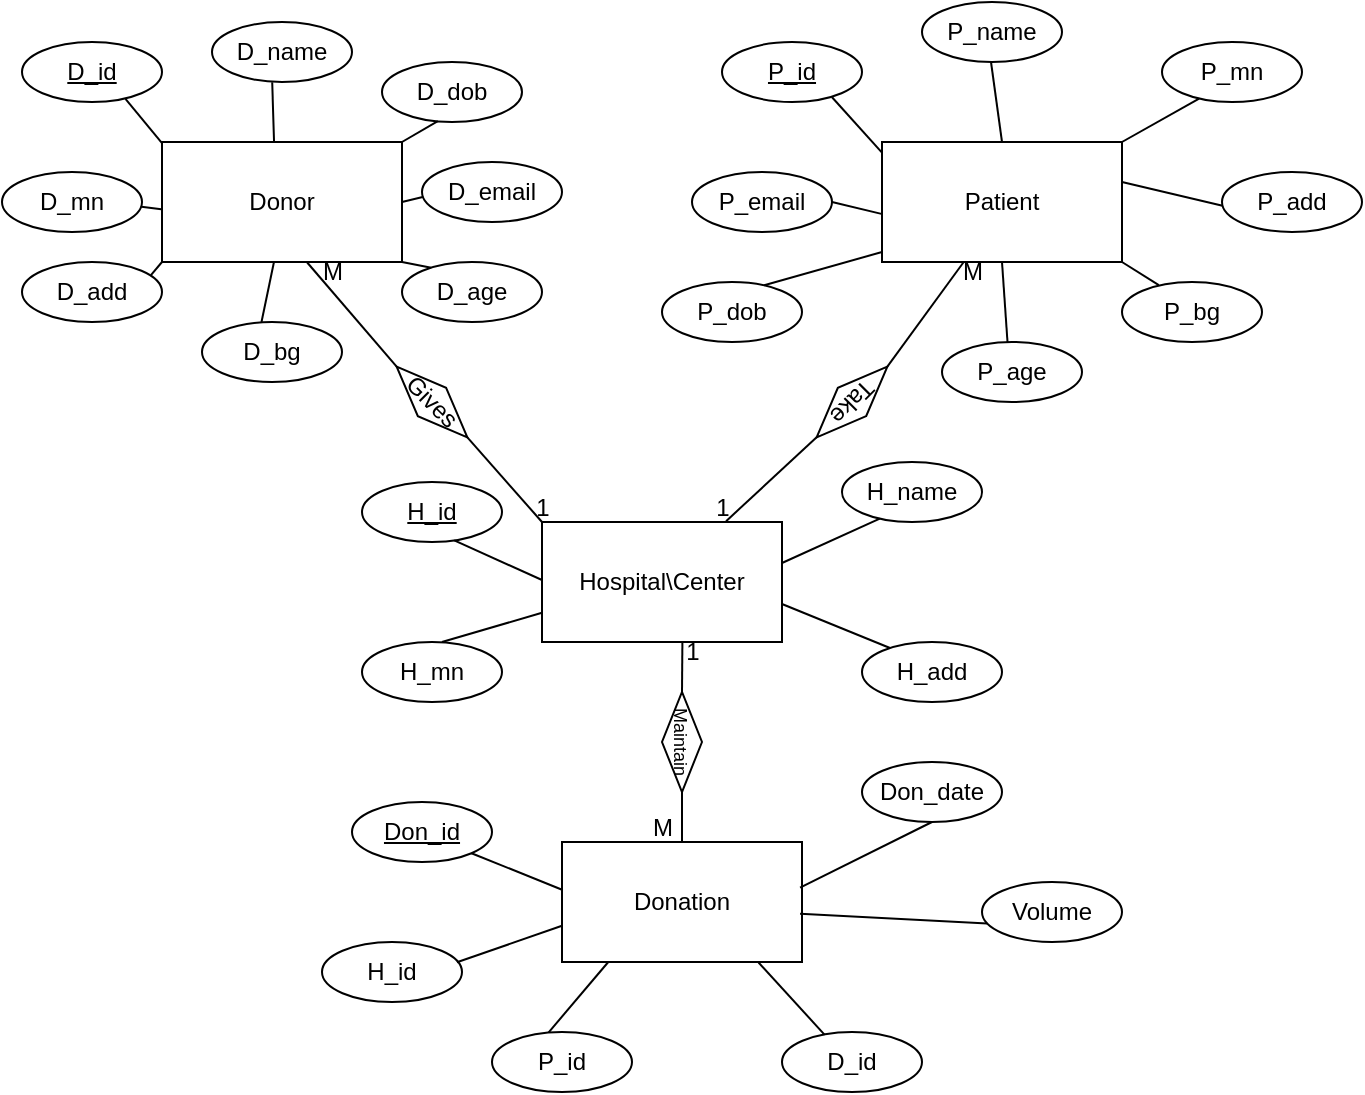 <mxfile version="27.0.6">
  <diagram name="Page-1" id="oRd3Rz7GH37iG-4uzvGG">
    <mxGraphModel grid="1" page="1" gridSize="10" guides="1" tooltips="1" connect="1" arrows="1" fold="1" pageScale="1" pageWidth="850" pageHeight="1100" math="0" shadow="0">
      <root>
        <mxCell id="0" />
        <mxCell id="1" parent="0" />
        <mxCell id="1LIkeDpxG71c-wW24D8o-1" value="Donor" style="rounded=0;whiteSpace=wrap;html=1;" vertex="1" parent="1">
          <mxGeometry x="120" y="90" width="120" height="60" as="geometry" />
        </mxCell>
        <mxCell id="1LIkeDpxG71c-wW24D8o-2" value="Donation" style="rounded=0;whiteSpace=wrap;html=1;" vertex="1" parent="1">
          <mxGeometry x="320" y="440" width="120" height="60" as="geometry" />
        </mxCell>
        <mxCell id="1LIkeDpxG71c-wW24D8o-3" value="Hospital\Center" style="rounded=0;whiteSpace=wrap;html=1;" vertex="1" parent="1">
          <mxGeometry x="310" y="280" width="120" height="60" as="geometry" />
        </mxCell>
        <mxCell id="1LIkeDpxG71c-wW24D8o-4" value="Patient" style="rounded=0;whiteSpace=wrap;html=1;" vertex="1" parent="1">
          <mxGeometry x="480" y="90" width="120" height="60" as="geometry" />
        </mxCell>
        <mxCell id="1LIkeDpxG71c-wW24D8o-6" value="D_id" style="ellipse;whiteSpace=wrap;html=1;fontStyle=4" vertex="1" parent="1">
          <mxGeometry x="50" y="40" width="70" height="30" as="geometry" />
        </mxCell>
        <mxCell id="1LIkeDpxG71c-wW24D8o-7" value="D_name" style="ellipse;whiteSpace=wrap;html=1;" vertex="1" parent="1">
          <mxGeometry x="145" y="30" width="70" height="30" as="geometry" />
        </mxCell>
        <mxCell id="1LIkeDpxG71c-wW24D8o-8" value="D_dob" style="ellipse;whiteSpace=wrap;html=1;" vertex="1" parent="1">
          <mxGeometry x="230" y="50" width="70" height="30" as="geometry" />
        </mxCell>
        <mxCell id="1LIkeDpxG71c-wW24D8o-9" value="D_mn" style="ellipse;whiteSpace=wrap;html=1;" vertex="1" parent="1">
          <mxGeometry x="40" y="105" width="70" height="30" as="geometry" />
        </mxCell>
        <mxCell id="1LIkeDpxG71c-wW24D8o-10" value="D_email" style="ellipse;whiteSpace=wrap;html=1;" vertex="1" parent="1">
          <mxGeometry x="250" y="100" width="70" height="30" as="geometry" />
        </mxCell>
        <mxCell id="1LIkeDpxG71c-wW24D8o-11" value="D_age" style="ellipse;whiteSpace=wrap;html=1;" vertex="1" parent="1">
          <mxGeometry x="240" y="150" width="70" height="30" as="geometry" />
        </mxCell>
        <mxCell id="1LIkeDpxG71c-wW24D8o-12" value="D_bg" style="ellipse;whiteSpace=wrap;html=1;" vertex="1" parent="1">
          <mxGeometry x="140" y="180" width="70" height="30" as="geometry" />
        </mxCell>
        <mxCell id="1LIkeDpxG71c-wW24D8o-13" value="D_add" style="ellipse;whiteSpace=wrap;html=1;" vertex="1" parent="1">
          <mxGeometry x="50" y="150" width="70" height="30" as="geometry" />
        </mxCell>
        <mxCell id="1LIkeDpxG71c-wW24D8o-14" value="&lt;u&gt;P_id&lt;/u&gt;" style="ellipse;whiteSpace=wrap;html=1;" vertex="1" parent="1">
          <mxGeometry x="400" y="40" width="70" height="30" as="geometry" />
        </mxCell>
        <mxCell id="1LIkeDpxG71c-wW24D8o-15" value="P_name" style="ellipse;whiteSpace=wrap;html=1;" vertex="1" parent="1">
          <mxGeometry x="500" y="20" width="70" height="30" as="geometry" />
        </mxCell>
        <mxCell id="1LIkeDpxG71c-wW24D8o-16" value="P_mn" style="ellipse;whiteSpace=wrap;html=1;" vertex="1" parent="1">
          <mxGeometry x="620" y="40" width="70" height="30" as="geometry" />
        </mxCell>
        <mxCell id="1LIkeDpxG71c-wW24D8o-17" value="P_bg" style="ellipse;whiteSpace=wrap;html=1;" vertex="1" parent="1">
          <mxGeometry x="600" y="160" width="70" height="30" as="geometry" />
        </mxCell>
        <mxCell id="1LIkeDpxG71c-wW24D8o-18" value="P_age" style="ellipse;whiteSpace=wrap;html=1;" vertex="1" parent="1">
          <mxGeometry x="510" y="190" width="70" height="30" as="geometry" />
        </mxCell>
        <mxCell id="1LIkeDpxG71c-wW24D8o-19" value="P_dob" style="ellipse;whiteSpace=wrap;html=1;" vertex="1" parent="1">
          <mxGeometry x="370" y="160" width="70" height="30" as="geometry" />
        </mxCell>
        <mxCell id="1LIkeDpxG71c-wW24D8o-20" value="P_email" style="ellipse;whiteSpace=wrap;html=1;" vertex="1" parent="1">
          <mxGeometry x="385" y="105" width="70" height="30" as="geometry" />
        </mxCell>
        <mxCell id="1LIkeDpxG71c-wW24D8o-21" value="P_add" style="ellipse;whiteSpace=wrap;html=1;" vertex="1" parent="1">
          <mxGeometry x="650" y="105" width="70" height="30" as="geometry" />
        </mxCell>
        <mxCell id="1LIkeDpxG71c-wW24D8o-22" value="H_name" style="ellipse;whiteSpace=wrap;html=1;" vertex="1" parent="1">
          <mxGeometry x="460" y="250" width="70" height="30" as="geometry" />
        </mxCell>
        <mxCell id="1LIkeDpxG71c-wW24D8o-23" value="H_mn" style="ellipse;whiteSpace=wrap;html=1;" vertex="1" parent="1">
          <mxGeometry x="220" y="340" width="70" height="30" as="geometry" />
        </mxCell>
        <mxCell id="1LIkeDpxG71c-wW24D8o-24" value="&lt;u&gt;H_id&lt;/u&gt;" style="ellipse;whiteSpace=wrap;html=1;" vertex="1" parent="1">
          <mxGeometry x="220" y="260" width="70" height="30" as="geometry" />
        </mxCell>
        <mxCell id="1LIkeDpxG71c-wW24D8o-25" value="H_add" style="ellipse;whiteSpace=wrap;html=1;" vertex="1" parent="1">
          <mxGeometry x="470" y="340" width="70" height="30" as="geometry" />
        </mxCell>
        <mxCell id="1LIkeDpxG71c-wW24D8o-26" value="Don_date" style="ellipse;whiteSpace=wrap;html=1;" vertex="1" parent="1">
          <mxGeometry x="470" y="400" width="70" height="30" as="geometry" />
        </mxCell>
        <mxCell id="1LIkeDpxG71c-wW24D8o-27" value="Volume" style="ellipse;whiteSpace=wrap;html=1;" vertex="1" parent="1">
          <mxGeometry x="530" y="460" width="70" height="30" as="geometry" />
        </mxCell>
        <mxCell id="1LIkeDpxG71c-wW24D8o-28" value="&lt;u&gt;Don_id&lt;/u&gt;" style="ellipse;whiteSpace=wrap;html=1;" vertex="1" parent="1">
          <mxGeometry x="215" y="420" width="70" height="30" as="geometry" />
        </mxCell>
        <mxCell id="1LIkeDpxG71c-wW24D8o-29" value="H_id" style="ellipse;whiteSpace=wrap;html=1;" vertex="1" parent="1">
          <mxGeometry x="200" y="490" width="70" height="30" as="geometry" />
        </mxCell>
        <mxCell id="1LIkeDpxG71c-wW24D8o-30" value="D_id" style="ellipse;whiteSpace=wrap;html=1;" vertex="1" parent="1">
          <mxGeometry x="430" y="535" width="70" height="30" as="geometry" />
        </mxCell>
        <mxCell id="1LIkeDpxG71c-wW24D8o-31" value="P_id" style="ellipse;whiteSpace=wrap;html=1;" vertex="1" parent="1">
          <mxGeometry x="285" y="535" width="70" height="30" as="geometry" />
        </mxCell>
        <mxCell id="1LIkeDpxG71c-wW24D8o-32" value="" style="endArrow=none;html=1;rounded=0;entryX=0.5;entryY=1;entryDx=0;entryDy=0;exitX=0.992;exitY=0.38;exitDx=0;exitDy=0;exitPerimeter=0;" edge="1" parent="1" source="1LIkeDpxG71c-wW24D8o-2" target="1LIkeDpxG71c-wW24D8o-26">
          <mxGeometry width="50" height="50" relative="1" as="geometry">
            <mxPoint x="440" y="470" as="sourcePoint" />
            <mxPoint x="490" y="420" as="targetPoint" />
          </mxGeometry>
        </mxCell>
        <mxCell id="1LIkeDpxG71c-wW24D8o-33" value="" style="endArrow=none;html=1;rounded=0;exitX=1;exitY=1;exitDx=0;exitDy=0;entryX=0.003;entryY=0.4;entryDx=0;entryDy=0;entryPerimeter=0;" edge="1" parent="1" source="1LIkeDpxG71c-wW24D8o-28" target="1LIkeDpxG71c-wW24D8o-2">
          <mxGeometry width="50" height="50" relative="1" as="geometry">
            <mxPoint x="280" y="490" as="sourcePoint" />
            <mxPoint x="319" y="463" as="targetPoint" />
          </mxGeometry>
        </mxCell>
        <mxCell id="1LIkeDpxG71c-wW24D8o-34" value="" style="endArrow=none;html=1;rounded=0;entryX=0;entryY=0.698;entryDx=0;entryDy=0;entryPerimeter=0;exitX=0.964;exitY=0.338;exitDx=0;exitDy=0;exitPerimeter=0;" edge="1" parent="1" source="1LIkeDpxG71c-wW24D8o-29" target="1LIkeDpxG71c-wW24D8o-2">
          <mxGeometry width="50" height="50" relative="1" as="geometry">
            <mxPoint x="270" y="501" as="sourcePoint" />
            <mxPoint x="314" y="517" as="targetPoint" />
          </mxGeometry>
        </mxCell>
        <mxCell id="1LIkeDpxG71c-wW24D8o-35" value="" style="endArrow=none;html=1;rounded=0;exitX=0.192;exitY=1.002;exitDx=0;exitDy=0;exitPerimeter=0;entryX=0.405;entryY=0.005;entryDx=0;entryDy=0;entryPerimeter=0;" edge="1" parent="1" source="1LIkeDpxG71c-wW24D8o-2" target="1LIkeDpxG71c-wW24D8o-31">
          <mxGeometry width="50" height="50" relative="1" as="geometry">
            <mxPoint x="296" y="518" as="sourcePoint" />
            <mxPoint x="330" y="530" as="targetPoint" />
          </mxGeometry>
        </mxCell>
        <mxCell id="1LIkeDpxG71c-wW24D8o-36" value="" style="endArrow=none;html=1;rounded=0;exitX=0.819;exitY=1.004;exitDx=0;exitDy=0;exitPerimeter=0;entryX=0.305;entryY=0.047;entryDx=0;entryDy=0;entryPerimeter=0;" edge="1" parent="1" source="1LIkeDpxG71c-wW24D8o-2" target="1LIkeDpxG71c-wW24D8o-30">
          <mxGeometry width="50" height="50" relative="1" as="geometry">
            <mxPoint x="403" y="520" as="sourcePoint" />
            <mxPoint x="447" y="537" as="targetPoint" />
          </mxGeometry>
        </mxCell>
        <mxCell id="1LIkeDpxG71c-wW24D8o-37" value="" style="endArrow=none;html=1;rounded=0;exitX=0.992;exitY=0.597;exitDx=0;exitDy=0;entryX=0.038;entryY=0.69;entryDx=0;entryDy=0;entryPerimeter=0;exitPerimeter=0;" edge="1" parent="1" source="1LIkeDpxG71c-wW24D8o-2" target="1LIkeDpxG71c-wW24D8o-27">
          <mxGeometry width="50" height="50" relative="1" as="geometry">
            <mxPoint x="436" y="473" as="sourcePoint" />
            <mxPoint x="480" y="490" as="targetPoint" />
          </mxGeometry>
        </mxCell>
        <mxCell id="1LIkeDpxG71c-wW24D8o-38" value="" style="endArrow=none;html=1;rounded=0;exitX=0.659;exitY=0.972;exitDx=0;exitDy=0;entryX=0.003;entryY=0.4;entryDx=0;entryDy=0;entryPerimeter=0;exitPerimeter=0;" edge="1" parent="1" source="1LIkeDpxG71c-wW24D8o-24">
          <mxGeometry width="50" height="50" relative="1" as="geometry">
            <mxPoint x="265" y="290" as="sourcePoint" />
            <mxPoint x="310" y="309" as="targetPoint" />
          </mxGeometry>
        </mxCell>
        <mxCell id="1LIkeDpxG71c-wW24D8o-39" value="" style="endArrow=none;html=1;rounded=0;exitX=1;exitY=1;exitDx=0;exitDy=0;entryX=0.27;entryY=0.943;entryDx=0;entryDy=0;entryPerimeter=0;" edge="1" parent="1" target="1LIkeDpxG71c-wW24D8o-22">
          <mxGeometry width="50" height="50" relative="1" as="geometry">
            <mxPoint x="430" y="300.5" as="sourcePoint" />
            <mxPoint x="475" y="319.5" as="targetPoint" />
          </mxGeometry>
        </mxCell>
        <mxCell id="1LIkeDpxG71c-wW24D8o-40" value="" style="endArrow=none;html=1;rounded=0;exitX=1;exitY=1;exitDx=0;exitDy=0;entryX=0.2;entryY=0.1;entryDx=0;entryDy=0;entryPerimeter=0;" edge="1" parent="1" target="1LIkeDpxG71c-wW24D8o-25">
          <mxGeometry width="50" height="50" relative="1" as="geometry">
            <mxPoint x="430" y="321" as="sourcePoint" />
            <mxPoint x="475" y="340" as="targetPoint" />
          </mxGeometry>
        </mxCell>
        <mxCell id="1LIkeDpxG71c-wW24D8o-41" value="" style="endArrow=none;html=1;rounded=0;exitX=0.571;exitY=0;exitDx=0;exitDy=0;entryX=-0.025;entryY=0.756;entryDx=0;entryDy=0;entryPerimeter=0;exitPerimeter=0;" edge="1" parent="1" source="1LIkeDpxG71c-wW24D8o-23">
          <mxGeometry width="50" height="50" relative="1" as="geometry">
            <mxPoint x="262.97" y="340" as="sourcePoint" />
            <mxPoint x="310" y="325.36" as="targetPoint" />
          </mxGeometry>
        </mxCell>
        <mxCell id="1LIkeDpxG71c-wW24D8o-42" value="" style="endArrow=none;html=1;rounded=0;exitX=0.43;exitY=1.003;exitDx=0;exitDy=0;entryX=0.467;entryY=0.006;entryDx=0;entryDy=0;entryPerimeter=0;exitPerimeter=0;" edge="1" parent="1" source="1LIkeDpxG71c-wW24D8o-7" target="1LIkeDpxG71c-wW24D8o-1">
          <mxGeometry width="50" height="50" relative="1" as="geometry">
            <mxPoint x="160" y="70" as="sourcePoint" />
            <mxPoint x="204" y="90" as="targetPoint" />
          </mxGeometry>
        </mxCell>
        <mxCell id="1LIkeDpxG71c-wW24D8o-43" value="" style="endArrow=none;html=1;rounded=0;exitX=0.739;exitY=0.948;exitDx=0;exitDy=0;entryX=0;entryY=0.01;entryDx=0;entryDy=0;entryPerimeter=0;exitPerimeter=0;" edge="1" parent="1" source="1LIkeDpxG71c-wW24D8o-6" target="1LIkeDpxG71c-wW24D8o-1">
          <mxGeometry width="50" height="50" relative="1" as="geometry">
            <mxPoint x="100" y="70" as="sourcePoint" />
            <mxPoint x="101" y="99" as="targetPoint" />
          </mxGeometry>
        </mxCell>
        <mxCell id="1LIkeDpxG71c-wW24D8o-44" value="" style="endArrow=none;html=1;rounded=0;exitX=0.399;exitY=0.986;exitDx=0;exitDy=0;entryX=1;entryY=0;entryDx=0;entryDy=0;exitPerimeter=0;" edge="1" parent="1" source="1LIkeDpxG71c-wW24D8o-8" target="1LIkeDpxG71c-wW24D8o-1">
          <mxGeometry width="50" height="50" relative="1" as="geometry">
            <mxPoint x="254.5" y="80" as="sourcePoint" />
            <mxPoint x="255.5" y="109" as="targetPoint" />
          </mxGeometry>
        </mxCell>
        <mxCell id="1LIkeDpxG71c-wW24D8o-45" value="" style="endArrow=none;html=1;rounded=0;exitX=0.996;exitY=0.578;exitDx=0;exitDy=0;entryX=-0.003;entryY=0.561;entryDx=0;entryDy=0;entryPerimeter=0;exitPerimeter=0;" edge="1" parent="1" source="1LIkeDpxG71c-wW24D8o-9" target="1LIkeDpxG71c-wW24D8o-1">
          <mxGeometry width="50" height="50" relative="1" as="geometry">
            <mxPoint x="110" y="106" as="sourcePoint" />
            <mxPoint x="111" y="135" as="targetPoint" />
          </mxGeometry>
        </mxCell>
        <mxCell id="1LIkeDpxG71c-wW24D8o-46" value="" style="endArrow=none;html=1;rounded=0;exitX=1;exitY=0.5;exitDx=0;exitDy=0;entryX=0.005;entryY=0.583;entryDx=0;entryDy=0;entryPerimeter=0;" edge="1" parent="1" source="1LIkeDpxG71c-wW24D8o-1" target="1LIkeDpxG71c-wW24D8o-10">
          <mxGeometry width="50" height="50" relative="1" as="geometry">
            <mxPoint x="249.5" y="106" as="sourcePoint" />
            <mxPoint x="250.5" y="135" as="targetPoint" />
          </mxGeometry>
        </mxCell>
        <mxCell id="1LIkeDpxG71c-wW24D8o-47" value="" style="endArrow=none;html=1;rounded=0;exitX=0.433;exitY=1.033;exitDx=0;exitDy=0;entryX=0.209;entryY=0.097;entryDx=0;entryDy=0;entryPerimeter=0;exitPerimeter=0;" edge="1" parent="1" target="1LIkeDpxG71c-wW24D8o-11">
          <mxGeometry width="50" height="50" relative="1" as="geometry">
            <mxPoint x="240" y="150" as="sourcePoint" />
            <mxPoint x="241" y="179" as="targetPoint" />
          </mxGeometry>
        </mxCell>
        <mxCell id="1LIkeDpxG71c-wW24D8o-48" value="" style="endArrow=none;html=1;rounded=0;exitX=0.433;exitY=1.033;exitDx=0;exitDy=0;entryX=0.921;entryY=0.218;entryDx=0;entryDy=0;entryPerimeter=0;exitPerimeter=0;" edge="1" parent="1" target="1LIkeDpxG71c-wW24D8o-13">
          <mxGeometry width="50" height="50" relative="1" as="geometry">
            <mxPoint x="120" y="150" as="sourcePoint" />
            <mxPoint x="121" y="179" as="targetPoint" />
          </mxGeometry>
        </mxCell>
        <mxCell id="1LIkeDpxG71c-wW24D8o-49" value="" style="endArrow=none;html=1;rounded=0;exitX=0.467;exitY=0.996;exitDx=0;exitDy=0;entryX=0.425;entryY=-0.001;entryDx=0;entryDy=0;entryPerimeter=0;exitPerimeter=0;" edge="1" parent="1" source="1LIkeDpxG71c-wW24D8o-1" target="1LIkeDpxG71c-wW24D8o-12">
          <mxGeometry width="50" height="50" relative="1" as="geometry">
            <mxPoint x="174.5" y="150" as="sourcePoint" />
            <mxPoint x="175.5" y="179" as="targetPoint" />
          </mxGeometry>
        </mxCell>
        <mxCell id="1LIkeDpxG71c-wW24D8o-51" value="" style="endArrow=none;html=1;rounded=0;exitX=0.43;exitY=1.003;exitDx=0;exitDy=0;entryX=0.5;entryY=0;entryDx=0;entryDy=0;exitPerimeter=0;" edge="1" parent="1" target="1LIkeDpxG71c-wW24D8o-4">
          <mxGeometry width="50" height="50" relative="1" as="geometry">
            <mxPoint x="534.5" y="50" as="sourcePoint" />
            <mxPoint x="535.5" y="80" as="targetPoint" />
          </mxGeometry>
        </mxCell>
        <mxCell id="1LIkeDpxG71c-wW24D8o-52" value="" style="endArrow=none;html=1;rounded=0;exitX=0.43;exitY=1.003;exitDx=0;exitDy=0;entryX=0.73;entryY=0.053;entryDx=0;entryDy=0;exitPerimeter=0;entryPerimeter=0;" edge="1" parent="1" target="1LIkeDpxG71c-wW24D8o-19">
          <mxGeometry width="50" height="50" relative="1" as="geometry">
            <mxPoint x="480" y="145" as="sourcePoint" />
            <mxPoint x="485.5" y="185" as="targetPoint" />
          </mxGeometry>
        </mxCell>
        <mxCell id="1LIkeDpxG71c-wW24D8o-53" value="" style="endArrow=none;html=1;rounded=0;exitX=0.265;exitY=0.942;exitDx=0;exitDy=0;exitPerimeter=0;" edge="1" parent="1" source="1LIkeDpxG71c-wW24D8o-16">
          <mxGeometry width="50" height="50" relative="1" as="geometry">
            <mxPoint x="640" y="65" as="sourcePoint" />
            <mxPoint x="600" y="90" as="targetPoint" />
          </mxGeometry>
        </mxCell>
        <mxCell id="1LIkeDpxG71c-wW24D8o-54" value="" style="endArrow=none;html=1;rounded=0;exitX=0.786;exitY=0.921;exitDx=0;exitDy=0;entryX=-0.001;entryY=0.087;entryDx=0;entryDy=0;exitPerimeter=0;entryPerimeter=0;" edge="1" parent="1" source="1LIkeDpxG71c-wW24D8o-14" target="1LIkeDpxG71c-wW24D8o-4">
          <mxGeometry width="50" height="50" relative="1" as="geometry">
            <mxPoint x="452.25" y="70" as="sourcePoint" />
            <mxPoint x="457.75" y="110" as="targetPoint" />
          </mxGeometry>
        </mxCell>
        <mxCell id="1LIkeDpxG71c-wW24D8o-55" value="" style="endArrow=none;html=1;rounded=0;exitX=0.43;exitY=1.003;exitDx=0;exitDy=0;entryX=0.002;entryY=0.601;entryDx=0;entryDy=0;exitPerimeter=0;entryPerimeter=0;" edge="1" parent="1" target="1LIkeDpxG71c-wW24D8o-4">
          <mxGeometry width="50" height="50" relative="1" as="geometry">
            <mxPoint x="455" y="120" as="sourcePoint" />
            <mxPoint x="460.5" y="160" as="targetPoint" />
          </mxGeometry>
        </mxCell>
        <mxCell id="1LIkeDpxG71c-wW24D8o-56" value="" style="endArrow=none;html=1;rounded=0;exitX=0.43;exitY=1.003;exitDx=0;exitDy=0;entryX=0.004;entryY=0.564;entryDx=0;entryDy=0;exitPerimeter=0;entryPerimeter=0;" edge="1" parent="1" target="1LIkeDpxG71c-wW24D8o-21">
          <mxGeometry width="50" height="50" relative="1" as="geometry">
            <mxPoint x="600" y="110" as="sourcePoint" />
            <mxPoint x="605.5" y="150" as="targetPoint" />
          </mxGeometry>
        </mxCell>
        <mxCell id="1LIkeDpxG71c-wW24D8o-57" value="" style="endArrow=none;html=1;rounded=0;exitX=0.5;exitY=1;exitDx=0;exitDy=0;entryX=0.5;entryY=0;entryDx=0;entryDy=0;" edge="1" parent="1" source="1LIkeDpxG71c-wW24D8o-4">
          <mxGeometry width="50" height="50" relative="1" as="geometry">
            <mxPoint x="537.25" y="150" as="sourcePoint" />
            <mxPoint x="542.75" y="190" as="targetPoint" />
          </mxGeometry>
        </mxCell>
        <mxCell id="1LIkeDpxG71c-wW24D8o-58" value="" style="endArrow=none;html=1;rounded=0;exitX=0.43;exitY=1.003;exitDx=0;exitDy=0;entryX=0.263;entryY=0.051;entryDx=0;entryDy=0;exitPerimeter=0;entryPerimeter=0;" edge="1" parent="1" target="1LIkeDpxG71c-wW24D8o-17">
          <mxGeometry width="50" height="50" relative="1" as="geometry">
            <mxPoint x="600" y="150" as="sourcePoint" />
            <mxPoint x="648" y="165" as="targetPoint" />
          </mxGeometry>
        </mxCell>
        <mxCell id="1LIkeDpxG71c-wW24D8o-59" value="" style="endArrow=none;html=1;rounded=0;entryX=1;entryY=0.5;entryDx=0;entryDy=0;" edge="1" parent="1" target="1LIkeDpxG71c-wW24D8o-60">
          <mxGeometry width="50" height="50" relative="1" as="geometry">
            <mxPoint x="310" y="280" as="sourcePoint" />
            <mxPoint x="290" y="250" as="targetPoint" />
          </mxGeometry>
        </mxCell>
        <mxCell id="1LIkeDpxG71c-wW24D8o-60" value="Gives" style="rhombus;whiteSpace=wrap;html=1;rotation=45;" vertex="1" parent="1">
          <mxGeometry x="230" y="210" width="50" height="20" as="geometry" />
        </mxCell>
        <mxCell id="1LIkeDpxG71c-wW24D8o-61" value="" style="endArrow=none;html=1;rounded=0;entryX=0.605;entryY=1.004;entryDx=0;entryDy=0;entryPerimeter=0;exitX=0;exitY=0.5;exitDx=0;exitDy=0;" edge="1" parent="1" source="1LIkeDpxG71c-wW24D8o-60" target="1LIkeDpxG71c-wW24D8o-1">
          <mxGeometry width="50" height="50" relative="1" as="geometry">
            <mxPoint x="235" y="200.99" as="sourcePoint" />
            <mxPoint x="192" y="149.01" as="targetPoint" />
          </mxGeometry>
        </mxCell>
        <mxCell id="1LIkeDpxG71c-wW24D8o-63" value="Take" style="rhombus;whiteSpace=wrap;html=1;rotation=-225;" vertex="1" parent="1">
          <mxGeometry x="439.999" y="209.999" width="50" height="20" as="geometry" />
        </mxCell>
        <mxCell id="1LIkeDpxG71c-wW24D8o-64" value="" style="endArrow=none;html=1;rounded=0;entryX=0.339;entryY=1.004;entryDx=0;entryDy=0;entryPerimeter=0;exitX=0;exitY=0.5;exitDx=0;exitDy=0;" edge="1" parent="1" source="1LIkeDpxG71c-wW24D8o-63" target="1LIkeDpxG71c-wW24D8o-4">
          <mxGeometry width="50" height="50" relative="1" as="geometry">
            <mxPoint x="543" y="201.98" as="sourcePoint" />
            <mxPoint x="500" y="150" as="targetPoint" />
          </mxGeometry>
        </mxCell>
        <mxCell id="1LIkeDpxG71c-wW24D8o-65" value="" style="endArrow=none;html=1;rounded=0;exitX=0.767;exitY=-0.007;exitDx=0;exitDy=0;exitPerimeter=0;entryX=1;entryY=0.5;entryDx=0;entryDy=0;" edge="1" parent="1" source="1LIkeDpxG71c-wW24D8o-3" target="1LIkeDpxG71c-wW24D8o-63">
          <mxGeometry width="50" height="50" relative="1" as="geometry">
            <mxPoint x="498" y="290.99" as="sourcePoint" />
            <mxPoint x="450" y="240" as="targetPoint" />
          </mxGeometry>
        </mxCell>
        <mxCell id="1LIkeDpxG71c-wW24D8o-66" value="&lt;font style=&quot;font-size: 9px;&quot;&gt;Maintain&lt;/font&gt;" style="rhombus;whiteSpace=wrap;html=1;rotation=90;" vertex="1" parent="1">
          <mxGeometry x="354.999" y="379.999" width="50" height="20" as="geometry" />
        </mxCell>
        <mxCell id="1LIkeDpxG71c-wW24D8o-67" value="" style="endArrow=none;html=1;rounded=0;exitX=0;exitY=0.5;exitDx=0;exitDy=0;entryX=0.585;entryY=0.993;entryDx=0;entryDy=0;entryPerimeter=0;" edge="1" parent="1" source="1LIkeDpxG71c-wW24D8o-66" target="1LIkeDpxG71c-wW24D8o-3">
          <mxGeometry width="50" height="50" relative="1" as="geometry">
            <mxPoint x="343" y="382" as="sourcePoint" />
            <mxPoint x="385" y="340" as="targetPoint" />
          </mxGeometry>
        </mxCell>
        <mxCell id="1LIkeDpxG71c-wW24D8o-68" value="" style="endArrow=none;html=1;rounded=0;exitX=0.5;exitY=0;exitDx=0;exitDy=0;entryX=1;entryY=0.5;entryDx=0;entryDy=0;" edge="1" parent="1" source="1LIkeDpxG71c-wW24D8o-2" target="1LIkeDpxG71c-wW24D8o-66">
          <mxGeometry width="50" height="50" relative="1" as="geometry">
            <mxPoint x="392.5" y="440" as="sourcePoint" />
            <mxPoint x="397.5" y="415" as="targetPoint" />
          </mxGeometry>
        </mxCell>
        <mxCell id="1LIkeDpxG71c-wW24D8o-69" value="M" style="text;html=1;align=center;verticalAlign=middle;resizable=0;points=[];autosize=1;strokeColor=none;fillColor=none;" vertex="1" parent="1">
          <mxGeometry x="190" y="140" width="30" height="30" as="geometry" />
        </mxCell>
        <mxCell id="1LIkeDpxG71c-wW24D8o-70" value="1" style="text;html=1;align=center;verticalAlign=middle;resizable=0;points=[];autosize=1;strokeColor=none;fillColor=none;" vertex="1" parent="1">
          <mxGeometry x="295" y="258" width="30" height="30" as="geometry" />
        </mxCell>
        <mxCell id="1LIkeDpxG71c-wW24D8o-71" value="1" style="text;html=1;align=center;verticalAlign=middle;resizable=0;points=[];autosize=1;strokeColor=none;fillColor=none;" vertex="1" parent="1">
          <mxGeometry x="385" y="258" width="30" height="30" as="geometry" />
        </mxCell>
        <mxCell id="1LIkeDpxG71c-wW24D8o-72" value="M" style="text;html=1;align=center;verticalAlign=middle;resizable=0;points=[];autosize=1;strokeColor=none;fillColor=none;" vertex="1" parent="1">
          <mxGeometry x="510" y="140" width="30" height="30" as="geometry" />
        </mxCell>
        <mxCell id="1LIkeDpxG71c-wW24D8o-73" value="M" style="text;html=1;align=center;verticalAlign=middle;resizable=0;points=[];autosize=1;strokeColor=none;fillColor=none;" vertex="1" parent="1">
          <mxGeometry x="355" y="418" width="30" height="30" as="geometry" />
        </mxCell>
        <mxCell id="1LIkeDpxG71c-wW24D8o-74" value="1" style="text;html=1;align=center;verticalAlign=middle;resizable=0;points=[];autosize=1;strokeColor=none;fillColor=none;" vertex="1" parent="1">
          <mxGeometry x="370" y="330" width="30" height="30" as="geometry" />
        </mxCell>
      </root>
    </mxGraphModel>
  </diagram>
</mxfile>
